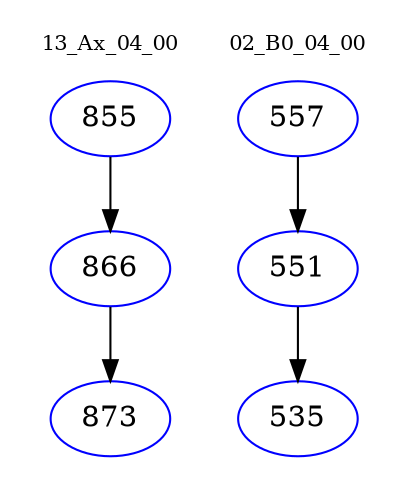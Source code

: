 digraph{
subgraph cluster_0 {
color = white
label = "13_Ax_04_00";
fontsize=10;
T0_855 [label="855", color="blue"]
T0_855 -> T0_866 [color="black"]
T0_866 [label="866", color="blue"]
T0_866 -> T0_873 [color="black"]
T0_873 [label="873", color="blue"]
}
subgraph cluster_1 {
color = white
label = "02_B0_04_00";
fontsize=10;
T1_557 [label="557", color="blue"]
T1_557 -> T1_551 [color="black"]
T1_551 [label="551", color="blue"]
T1_551 -> T1_535 [color="black"]
T1_535 [label="535", color="blue"]
}
}
